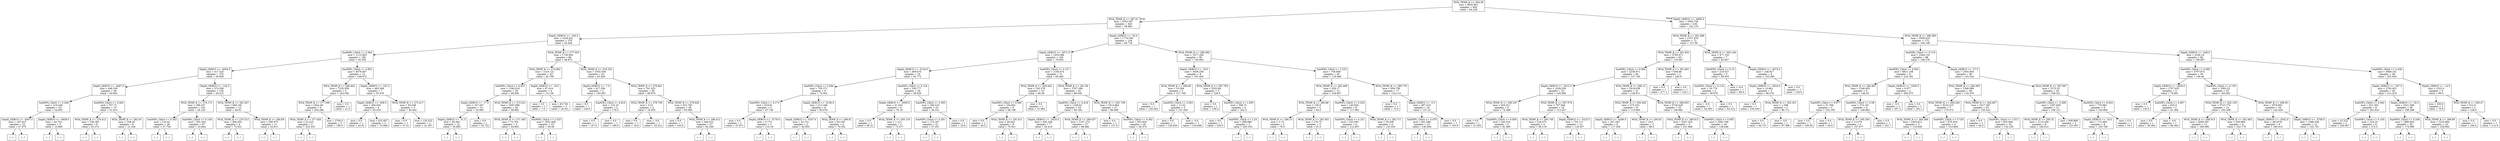 digraph Tree {
node [shape=box] ;
0 [label="WOA_TEMP_K <= 294.36\nmse = 4605.961\nsamples = 664\nvalue = 94.238"] ;
1 [label="WOA_TEMP_K <= 287.61\nmse = 2052.507\nsamples = 420\nvalue = 59.863"] ;
0 -> 1 [labeldistance=2.5, labelangle=45, headlabel="True"] ;
2 [label="Depth_GEBCO <= -100.5\nmse = 1529.432\nsamples = 276\nvalue = 45.404"] ;
1 -> 2 ;
3 [label="SeaWIFs_ChlrA <= 2.364\nmse = 1115.903\nsamples = 190\nvalue = 35.539"] ;
2 -> 3 ;
4 [label="Depth_GEBCO <= -4054.5\nmse = 417.225\nsamples = 178\nvalue = 30.958"] ;
3 -> 4 ;
5 [label="Depth_GEBCO <= -4467.0\nmse = 448.339\nsamples = 40\nvalue = 40.662"] ;
4 -> 5 ;
6 [label="SeaWIFs_ChlrA <= 0.458\nmse = 219.436\nsamples = 25\nvalue = 34.955"] ;
5 -> 6 ;
7 [label="Depth_GEBCO <= -4507.5\nmse = 187.815\nsamples = 22\nvalue = 37.475"] ;
6 -> 7 ;
8 [label="(...)"] ;
7 -> 8 ;
43 [label="(...)"] ;
7 -> 43 ;
48 [label="Depth_GEBCO <= -4939.0\nmse = 44.752\nsamples = 3\nvalue = 15.805"] ;
6 -> 48 ;
49 [label="(...)"] ;
48 -> 49 ;
50 [label="(...)"] ;
48 -> 50 ;
53 [label="SeaWIFs_ChlrA <= 0.264\nmse = 707.72\nsamples = 15\nvalue = 51.814"] ;
5 -> 53 ;
54 [label="WOA_TEMP_K <= 276.412\nmse = 700.365\nsamples = 9\nvalue = 61.372"] ;
53 -> 54 ;
55 [label="(...)"] ;
54 -> 55 ;
64 [label="(...)"] ;
54 -> 64 ;
71 [label="WOA_TEMP_K <= 282.45\nmse = 108.29\nsamples = 6\nvalue = 31.334"] ;
53 -> 71 ;
72 [label="(...)"] ;
71 -> 72 ;
79 [label="(...)"] ;
71 -> 79 ;
82 [label="Depth_GEBCO <= -142.5\nmse = 374.298\nsamples = 138\nvalue = 28.215"] ;
4 -> 82 ;
83 [label="WOA_TEMP_K <= 274.173\nmse = 299.237\nsamples = 123\nvalue = 26.126"] ;
82 -> 83 ;
84 [label="SeaWIFs_ChlrA <= 0.343\nmse = 118.42\nsamples = 26\nvalue = 37.726"] ;
83 -> 84 ;
85 [label="(...)"] ;
84 -> 85 ;
106 [label="(...)"] ;
84 -> 106 ;
131 [label="SeaWIFs_ChlrA <= 0.148\nmse = 301.543\nsamples = 97\nvalue = 22.842"] ;
83 -> 131 ;
132 [label="(...)"] ;
131 -> 132 ;
135 [label="(...)"] ;
131 -> 135 ;
254 [label="WOA_TEMP_K <= 281.857\nmse = 660.191\nsamples = 15\nvalue = 44.61"] ;
82 -> 254 ;
255 [label="WOA_TEMP_K <= 276.513\nmse = 494.655\nsamples = 4\nvalue = 73.651"] ;
254 -> 255 ;
256 [label="(...)"] ;
255 -> 256 ;
259 [label="(...)"] ;
255 -> 259 ;
262 [label="WOA_TEMP_K <= 285.08\nmse = 295.975\nsamples = 11\nvalue = 33.911"] ;
254 -> 262 ;
263 [label="(...)"] ;
262 -> 263 ;
278 [label="(...)"] ;
262 -> 278 ;
279 [label="SeaWIFs_ChlrA <= 2.852\nmse = 6578.067\nsamples = 12\nvalue = 106.672"] ;
3 -> 279 ;
280 [label="WOA_TEMP_K <= 280.462\nmse = 7225.358\nsamples = 5\nvalue = 163.556"] ;
279 -> 280 ;
281 [label="WOA_TEMP_K <= 277.506\nmse = 1824.49\nsamples = 4\nvalue = 204.286"] ;
280 -> 281 ;
282 [label="WOA_TEMP_K <= 277.403\nmse = 22.222\nsamples = 2\nvalue = 223.333"] ;
281 -> 282 ;
283 [label="(...)"] ;
282 -> 283 ;
284 [label="(...)"] ;
282 -> 284 ;
285 [label="mse = 2700.0\nsamples = 2\nvalue = 190.0"] ;
281 -> 285 ;
286 [label="mse = 0.0\nsamples = 1\nvalue = 21.0"] ;
280 -> 286 ;
287 [label="Depth_GEBCO <= -537.5\nmse = 462.309\nsamples = 7\nvalue = 55.476"] ;
279 -> 287 ;
288 [label="Depth_GEBCO <= -638.5\nmse = 456.034\nsamples = 4\nvalue = 65.525"] ;
287 -> 288 ;
289 [label="mse = 0.0\nsamples = 1\nvalue = 42.81"] ;
288 -> 289 ;
290 [label="mse = 423.407\nsamples = 3\nvalue = 70.068"] ;
288 -> 290 ;
291 [label="WOA_TEMP_K <= 273.417\nmse = 93.038\nsamples = 3\nvalue = 40.402"] ;
287 -> 291 ;
292 [label="mse = 0.0\nsamples = 1\nvalue = 37.51"] ;
291 -> 292 ;
293 [label="mse = 120.332\nsamples = 2\nvalue = 41.367"] ;
291 -> 293 ;
294 [label="WOA_TEMP_K <= 277.555\nmse = 1730.904\nsamples = 86\nvalue = 68.872"] ;
2 -> 294 ;
295 [label="WOA_TEMP_K <= 274.062\nmse = 1315.121\nsamples = 43\nvalue = 45.759"] ;
294 -> 295 ;
296 [label="SeaWIFs_ChlrA <= 0.627\nmse = 1340.016\nsamples = 39\nvalue = 49.839"] ;
295 -> 296 ;
297 [label="Depth_GEBCO <= -17.0\nmse = 107.407\nsamples = 13\nvalue = 32.095"] ;
296 -> 297 ;
298 [label="Depth_GEBCO <= -31.5\nmse = 85.945\nsamples = 12\nvalue = 30.893"] ;
297 -> 298 ;
299 [label="(...)"] ;
298 -> 299 ;
304 [label="(...)"] ;
298 -> 304 ;
305 [label="mse = 0.0\nsamples = 1\nvalue = 53.722"] ;
297 -> 305 ;
306 [label="WOA_TEMP_K <= 272.021\nmse = 1697.696\nsamples = 26\nvalue = 58.062"] ;
296 -> 306 ;
307 [label="WOA_TEMP_K <= 271.492\nmse = 72.704\nsamples = 3\nvalue = 44.852"] ;
306 -> 307 ;
308 [label="(...)"] ;
307 -> 308 ;
309 [label="(...)"] ;
307 -> 309 ;
310 [label="SeaWIFs_ChlrA <= 2.525\nmse = 1852.466\nsamples = 23\nvalue = 59.49"] ;
306 -> 310 ;
311 [label="(...)"] ;
310 -> 311 ;
316 [label="(...)"] ;
310 -> 316 ;
317 [label="Depth_GEBCO <= -19.5\nmse = 67.014\nsamples = 4\nvalue = 15.156"] ;
295 -> 317 ;
318 [label="mse = 0.0\nsamples = 1\nvalue = 7.0"] ;
317 -> 318 ;
319 [label="mse = 65.726\nsamples = 3\nvalue = 16.321"] ;
317 -> 319 ;
320 [label="WOA_TEMP_K <= 278.325\nmse = 1002.039\nsamples = 43\nvalue = 93.429"] ;
294 -> 320 ;
321 [label="Depth_GEBCO <= -7.5\nmse = 417.556\nsamples = 3\nvalue = 165.667"] ;
320 -> 321 ;
322 [label="mse = 0.0\nsamples = 1\nvalue = 140.0"] ;
321 -> 322 ;
323 [label="SeaWIFs_ChlrA <= 8.816\nmse = 132.25\nsamples = 2\nvalue = 178.5"] ;
321 -> 323 ;
324 [label="mse = 0.0\nsamples = 1\nvalue = 167.0"] ;
323 -> 324 ;
325 [label="mse = 0.0\nsamples = 1\nvalue = 190.0"] ;
323 -> 325 ;
326 [label="WOA_TEMP_K <= 278.841\nmse = 761.523\nsamples = 40\nvalue = 89.876"] ;
320 -> 326 ;
327 [label="WOA_TEMP_K <= 278.759\nmse = 0.51\nsamples = 2\nvalue = 18.505"] ;
326 -> 327 ;
328 [label="mse = 0.0\nsamples = 1\nvalue = 18.0"] ;
327 -> 328 ;
329 [label="mse = -0.0\nsamples = 1\nvalue = 19.514"] ;
327 -> 329 ;
330 [label="WOA_TEMP_K <= 278.928\nmse = 523.783\nsamples = 38\nvalue = 93.568"] ;
326 -> 330 ;
331 [label="mse = 0.0\nsamples = 1\nvalue = 163.0"] ;
330 -> 331 ;
332 [label="WOA_TEMP_K <= 286.412\nmse = 446.912\nsamples = 37\nvalue = 92.349"] ;
330 -> 332 ;
333 [label="(...)"] ;
332 -> 333 ;
382 [label="(...)"] ;
332 -> 382 ;
383 [label="Depth_GEBCO <= -32.0\nmse = 1770.549\nsamples = 144\nvalue = 90.719"] ;
1 -> 383 ;
384 [label="Depth_GEBCO <= -4571.0\nmse = 1035.066\nsamples = 106\nvalue = 78.054"] ;
383 -> 384 ;
385 [label="Depth_GEBCO <= -5124.0\nmse = 409.675\nsamples = 35\nvalue = 62.772"] ;
384 -> 385 ;
386 [label="SeaWIFs_ChlrA <= 0.284\nmse = 705.371\nsamples = 9\nvalue = 74.562"] ;
385 -> 386 ;
387 [label="SeaWIFs_ChlrA <= 0.173\nmse = 619.81\nsamples = 3\nvalue = 97.738"] ;
386 -> 387 ;
388 [label="mse = 0.0\nsamples = 1\nvalue = 47.971"] ;
387 -> 388 ;
389 [label="Depth_GEBCO <= -5179.0\nmse = 0.775\nsamples = 2\nvalue = 110.18"] ;
387 -> 389 ;
390 [label="(...)"] ;
389 -> 390 ;
391 [label="(...)"] ;
389 -> 391 ;
392 [label="Depth_GEBCO <= -5156.0\nmse = 213.346\nsamples = 6\nvalue = 60.078"] ;
386 -> 392 ;
393 [label="Depth_GEBCO <= -5337.0\nmse = 32.751\nsamples = 2\nvalue = 42.953"] ;
392 -> 393 ;
394 [label="(...)"] ;
393 -> 394 ;
395 [label="(...)"] ;
393 -> 395 ;
396 [label="WOA_TEMP_K <= 289.61\nmse = 40.195\nsamples = 4\nvalue = 70.352"] ;
392 -> 396 ;
397 [label="(...)"] ;
396 -> 397 ;
398 [label="(...)"] ;
396 -> 398 ;
399 [label="SeaWIFs_ChlrA <= 0.124\nmse = 239.777\nsamples = 26\nvalue = 58.629"] ;
385 -> 399 ;
400 [label="Depth_GEBCO <= -5050.0\nmse = 41.542\nsamples = 4\nvalue = 79.16"] ;
399 -> 400 ;
401 [label="mse = 0.0\nsamples = 1\nvalue = 90.21"] ;
400 -> 401 ;
402 [label="WOA_TEMP_K <= 293.135\nmse = 1.121\nsamples = 3\nvalue = 75.477"] ;
400 -> 402 ;
403 [label="(...)"] ;
402 -> 403 ;
406 [label="(...)"] ;
402 -> 406 ;
407 [label="SeaWIFs_ChlrA <= 0.395\nmse = 206.519\nsamples = 22\nvalue = 56.141"] ;
399 -> 407 ;
408 [label="SeaWIFs_ChlrA <= 0.261\nmse = 172.267\nsamples = 21\nvalue = 57.251"] ;
407 -> 408 ;
409 [label="(...)"] ;
408 -> 409 ;
426 [label="(...)"] ;
408 -> 426 ;
449 [label="mse = 0.0\nsamples = 1\nvalue = 20.6"] ;
407 -> 449 ;
450 [label="SeaWIFs_ChlrA <= 0.127\nmse = 1165.674\nsamples = 71\nvalue = 85.064"] ;
384 -> 450 ;
451 [label="WOA_TEMP_K <= 293.942\nmse = 182.278\nsamples = 10\nvalue = 66.29"] ;
450 -> 451 ;
452 [label="SeaWIFs_ChlrA <= 0.082\nmse = 104.691\nsamples = 9\nvalue = 68.748"] ;
451 -> 452 ;
453 [label="mse = 0.0\nsamples = 1\nvalue = 40.5"] ;
452 -> 453 ;
454 [label="WOA_TEMP_K <= 291.811\nmse = 46.642\nsamples = 8\nvalue = 70.921"] ;
452 -> 454 ;
455 [label="(...)"] ;
454 -> 455 ;
456 [label="(...)"] ;
454 -> 456 ;
465 [label="mse = 0.0\nsamples = 1\nvalue = 31.882"] ;
451 -> 465 ;
466 [label="WOA_TEMP_K <= 291.06\nmse = 1257.384\nsamples = 61\nvalue = 88.059"] ;
450 -> 466 ;
467 [label="SeaWIFs_ChlrA <= 0.418\nmse = 1338.62\nsamples = 34\nvalue = 80.194"] ;
466 -> 467 ;
468 [label="Depth_GEBCO <= -1810.5\nmse = 652.356\nsamples = 7\nvalue = 42.419"] ;
467 -> 468 ;
469 [label="(...)"] ;
468 -> 469 ;
478 [label="(...)"] ;
468 -> 478 ;
479 [label="WOA_TEMP_K <= 289.437\nmse = 1107.272\nsamples = 27\nvalue = 88.486"] ;
467 -> 479 ;
480 [label="(...)"] ;
479 -> 480 ;
499 [label="(...)"] ;
479 -> 499 ;
524 [label="WOA_TEMP_K <= 291.749\nmse = 1014.864\nsamples = 27\nvalue = 96.998"] ;
466 -> 524 ;
525 [label="mse = 0.0\nsamples = 1\nvalue = 147.9"] ;
524 -> 525 ;
526 [label="SeaWIFs_ChlrA <= 0.362\nmse = 933.934\nsamples = 26\nvalue = 94.574"] ;
524 -> 526 ;
527 [label="(...)"] ;
526 -> 527 ;
556 [label="(...)"] ;
526 -> 556 ;
569 [label="WOA_TEMP_K <= 289.492\nmse = 1977.294\nsamples = 38\nvalue = 130.993"] ;
383 -> 569 ;
570 [label="Depth_GEBCO <= -18.0\nmse = 4039.259\nsamples = 8\nvalue = 191.405"] ;
569 -> 570 ;
571 [label="WOA_TEMP_K <= 288.06\nmse = 33.284\nsamples = 3\nvalue = 127.748"] ;
570 -> 571 ;
572 [label="mse = 0.0\nsamples = 1\nvalue = 120.545"] ;
571 -> 572 ;
573 [label="SeaWIFs_ChlrA <= 2.503\nmse = 11.02\nsamples = 2\nvalue = 131.349"] ;
571 -> 573 ;
574 [label="mse = 0.0\nsamples = 1\nvalue = 128.029"] ;
573 -> 574 ;
575 [label="mse = -0.0\nsamples = 1\nvalue = 134.669"] ;
573 -> 575 ;
576 [label="WOA_TEMP_K <= 287.783\nmse = 2552.64\nsamples = 5\nvalue = 229.6"] ;
570 -> 576 ;
577 [label="mse = 0.0\nsamples = 1\nvalue = 138.0"] ;
576 -> 577 ;
578 [label="SeaWIFs_ChlrA <= 1.905\nmse = 568.75\nsamples = 4\nvalue = 252.5"] ;
576 -> 578 ;
579 [label="mse = 0.0\nsamples = 1\nvalue = 220.0"] ;
578 -> 579 ;
580 [label="SeaWIFs_ChlrA <= 2.24\nmse = 288.889\nsamples = 3\nvalue = 263.333"] ;
578 -> 580 ;
581 [label="(...)"] ;
580 -> 581 ;
582 [label="(...)"] ;
580 -> 582 ;
583 [label="SeaWIFs_ChlrA <= 2.233\nmse = 756.948\nsamples = 30\nvalue = 119.486"] ;
569 -> 583 ;
584 [label="WOA_TEMP_K <= 292.469\nmse = 429.17\nsamples = 13\nvalue = 104.857"] ;
583 -> 584 ;
585 [label="WOA_TEMP_K <= 290.88\nmse = 195.0\nsamples = 5\nvalue = 84.0"] ;
584 -> 585 ;
586 [label="WOA_TEMP_K <= 290.13\nmse = 0.75\nsamples = 2\nvalue = 76.5"] ;
585 -> 586 ;
587 [label="(...)"] ;
586 -> 587 ;
588 [label="(...)"] ;
586 -> 588 ;
589 [label="WOA_TEMP_K <= 291.851\nmse = 276.75\nsamples = 3\nvalue = 91.5"] ;
585 -> 589 ;
590 [label="(...)"] ;
589 -> 590 ;
591 [label="(...)"] ;
589 -> 591 ;
592 [label="SeaWIFs_ChlrA <= 0.254\nmse = 140.828\nsamples = 8\nvalue = 117.692"] ;
584 -> 592 ;
593 [label="SeaWIFs_ChlrA <= 0.231\nmse = 163.265\nsamples = 4\nvalue = 112.857"] ;
592 -> 593 ;
594 [label="(...)"] ;
593 -> 594 ;
595 [label="(...)"] ;
593 -> 595 ;
596 [label="WOA_TEMP_K <= 292.711\nmse = 55.556\nsamples = 4\nvalue = 123.333"] ;
592 -> 596 ;
597 [label="(...)"] ;
596 -> 597 ;
600 [label="(...)"] ;
596 -> 600 ;
601 [label="WOA_TEMP_K <= 289.776\nmse = 656.736\nsamples = 17\nvalue = 134.114"] ;
583 -> 601 ;
602 [label="mse = 0.0\nsamples = 1\nvalue = 72.0"] ;
601 -> 602 ;
603 [label="Depth_GEBCO <= -3.5\nmse = 487.019\nsamples = 16\nvalue = 137.22"] ;
601 -> 603 ;
604 [label="SeaWIFs_ChlrA <= 4.478\nmse = 401.588\nsamples = 15\nvalue = 140.956"] ;
603 -> 604 ;
605 [label="(...)"] ;
604 -> 605 ;
618 [label="(...)"] ;
604 -> 618 ;
631 [label="mse = 0.0\nsamples = 1\nvalue = 103.6"] ;
603 -> 631 ;
632 [label="Depth_GEBCO <= -4060.0\nmse = 3565.758\nsamples = 244\nvalue = 152.118"] ;
0 -> 632 [labeldistance=2.5, labelangle=-45, headlabel="False"] ;
633 [label="WOA_TEMP_K <= 301.688\nmse = 2757.878\nsamples = 72\nvalue = 127.09"] ;
632 -> 633 ;
634 [label="WOA_TEMP_K <= 301.652\nmse = 2765.971\nsamples = 65\nvalue = 133.067"] ;
633 -> 634 ;
635 [label="SeaWIFs_ChlrA <= 0.084\nmse = 2236.971\nsamples = 63\nvalue = 127.745"] ;
634 -> 635 ;
636 [label="Depth_GEBCO <= -5513.5\nmse = 1028.259\nsamples = 22\nvalue = 104.099"] ;
635 -> 636 ;
637 [label="WOA_TEMP_K <= 295.207\nmse = 620.911\nsamples = 6\nvalue = 74.368"] ;
636 -> 637 ;
638 [label="mse = 0.0\nsamples = 1\nvalue = 21.053"] ;
637 -> 638 ;
639 [label="SeaWIFs_ChlrA <= 0.056\nmse = 245.519\nsamples = 5\nvalue = 81.985"] ;
637 -> 639 ;
640 [label="(...)"] ;
639 -> 640 ;
643 [label="(...)"] ;
639 -> 643 ;
646 [label="WOA_TEMP_K <= 297.074\nmse = 797.944\nsamples = 16\nvalue = 113.247"] ;
636 -> 646 ;
647 [label="WOA_TEMP_K <= 295.749\nmse = 516.572\nsamples = 4\nvalue = 96.119"] ;
646 -> 647 ;
648 [label="(...)"] ;
647 -> 648 ;
651 [label="(...)"] ;
647 -> 651 ;
654 [label="Depth_GEBCO <= -5225.5\nmse = 753.711\nsamples = 12\nvalue = 119.557"] ;
646 -> 654 ;
655 [label="(...)"] ;
654 -> 655 ;
660 [label="(...)"] ;
654 -> 660 ;
677 [label="WOA_TEMP_K <= 296.13\nmse = 2419.038\nsamples = 41\nvalue = 138.911"] ;
635 -> 677 ;
678 [label="WOA_TEMP_K <= 295.462\nmse = 275.233\nsamples = 8\nvalue = 110.663"] ;
677 -> 678 ;
679 [label="Depth_GEBCO <= -4299.0\nmse = 247.282\nsamples = 6\nvalue = 117.328"] ;
678 -> 679 ;
680 [label="(...)"] ;
679 -> 680 ;
687 [label="(...)"] ;
679 -> 687 ;
690 [label="WOA_TEMP_K <= 295.63\nmse = 24.0\nsamples = 2\nvalue = 96.0"] ;
678 -> 690 ;
691 [label="(...)"] ;
690 -> 691 ;
692 [label="(...)"] ;
690 -> 692 ;
693 [label="WOA_TEMP_K <= 296.935\nmse = 2738.429\nsamples = 33\nvalue = 146.982"] ;
677 -> 693 ;
694 [label="WOA_TEMP_K <= 296.913\nmse = 2297.225\nsamples = 3\nvalue = 231.988"] ;
693 -> 694 ;
695 [label="(...)"] ;
694 -> 695 ;
698 [label="(...)"] ;
694 -> 698 ;
699 [label="SeaWIFs_ChlrA <= 0.565\nmse = 2003.786\nsamples = 30\nvalue = 138.648"] ;
693 -> 699 ;
700 [label="(...)"] ;
699 -> 700 ;
757 [label="(...)"] ;
699 -> 757 ;
758 [label="WOA_TEMP_K <= 301.661\nmse = 648.96\nsamples = 2\nvalue = 245.9"] ;
634 -> 758 ;
759 [label="mse = 0.0\nsamples = 1\nvalue = 277.1"] ;
758 -> 759 ;
760 [label="mse = 0.0\nsamples = 1\nvalue = 225.1"] ;
758 -> 760 ;
761 [label="WOA_TEMP_K <= 302.148\nmse = 477.102\nsamples = 7\nvalue = 82.857"] ;
633 -> 761 ;
762 [label="SeaWIFs_ChlrA <= 0.13\nmse = 219.527\nsamples = 3\nvalue = 69.053"] ;
761 -> 762 ;
763 [label="SeaWIFs_ChlrA <= 0.118\nmse = 18.779\nsamples = 2\nvalue = 58.879"] ;
762 -> 763 ;
764 [label="mse = -0.0\nsamples = 1\nvalue = 54.545"] ;
763 -> 764 ;
765 [label="mse = 0.0\nsamples = 1\nvalue = 63.212"] ;
763 -> 765 ;
766 [label="mse = -0.0\nsamples = 1\nvalue = 89.4"] ;
762 -> 766 ;
767 [label="Depth_GEBCO <= -4574.0\nmse = 148.817\nsamples = 4\nvalue = 103.565"] ;
761 -> 767 ;
768 [label="Depth_GEBCO <= -5816.0\nmse = 10.861\nsamples = 3\nvalue = 98.278"] ;
767 -> 768 ;
769 [label="mse = 0.0\nsamples = 1\nvalue = 104.545"] ;
768 -> 769 ;
770 [label="WOA_TEMP_K <= 302.301\nmse = 1.298\nsamples = 2\nvalue = 96.711"] ;
768 -> 770 ;
771 [label="mse = 0.0\nsamples = 1\nvalue = 94.737"] ;
770 -> 771 ;
772 [label="mse = -0.0\nsamples = 1\nvalue = 97.368"] ;
770 -> 772 ;
773 [label="mse = 0.0\nsamples = 1\nvalue = 130.0"] ;
767 -> 773 ;
774 [label="WOA_TEMP_K <= 298.385\nmse = 3508.916\nsamples = 172\nvalue = 164.109"] ;
632 -> 774 ;
775 [label="SeaWIFs_ChlrA <= 0.119\nmse = 2344.133\nsamples = 88\nvalue = 148.276"] ;
774 -> 775 ;
776 [label="SeaWIFs_ChlrA <= 0.094\nmse = 6831.108\nsamples = 8\nvalue = 210.182"] ;
775 -> 776 ;
777 [label="WOA_TEMP_K <= 294.801\nmse = 1248.403\nsamples = 6\nvalue = 146.52"] ;
776 -> 777 ;
778 [label="SeaWIFs_ChlrA <= 0.077\nmse = 51.768\nsamples = 2\nvalue = 102.195"] ;
777 -> 778 ;
779 [label="mse = 0.0\nsamples = 1\nvalue = 109.39"] ;
778 -> 779 ;
780 [label="mse = 0.0\nsamples = 1\nvalue = 95.0"] ;
778 -> 780 ;
781 [label="SeaWIFs_ChlrA <= 0.08\nmse = 373.191\nsamples = 4\nvalue = 168.682"] ;
777 -> 781 ;
782 [label="WOA_TEMP_K <= 295.294\nmse = 13.074\nsamples = 3\nvalue = 157.677"] ;
781 -> 782 ;
783 [label="(...)"] ;
782 -> 783 ;
784 [label="(...)"] ;
782 -> 784 ;
787 [label="mse = 0.0\nsamples = 1\nvalue = 201.7"] ;
781 -> 787 ;
788 [label="Depth_GEBCO <= -3500.5\nmse = 6.977\nsamples = 2\nvalue = 305.675"] ;
776 -> 788 ;
789 [label="mse = -0.0\nsamples = 1\nvalue = 307.2"] ;
788 -> 789 ;
790 [label="mse = 0.0\nsamples = 1\nvalue = 301.1"] ;
788 -> 790 ;
791 [label="Depth_GEBCO <= -27.5\nmse = 1654.064\nsamples = 80\nvalue = 143.324"] ;
775 -> 791 ;
792 [label="WOA_TEMP_K <= 294.585\nmse = 1368.589\nsamples = 60\nvalue = 134.379"] ;
791 -> 792 ;
793 [label="WOA_TEMP_K <= 294.429\nmse = 3210.215\nsamples = 7\nvalue = 170.373"] ;
792 -> 793 ;
794 [label="WOA_TEMP_K <= 294.389\nmse = 1405.612\nsamples = 3\nvalue = 119.828"] ;
793 -> 794 ;
795 [label="(...)"] ;
794 -> 795 ;
796 [label="(...)"] ;
794 -> 796 ;
797 [label="SeaWIFs_ChlrA <= 0.729\nmse = 975.034\nsamples = 4\nvalue = 210.809"] ;
793 -> 797 ;
798 [label="(...)"] ;
797 -> 798 ;
801 [label="(...)"] ;
797 -> 801 ;
802 [label="WOA_TEMP_K <= 294.667\nmse = 1017.587\nsamples = 53\nvalue = 130.522"] ;
792 -> 802 ;
803 [label="mse = 0.0\nsamples = 1\nvalue = 62.0"] ;
802 -> 803 ;
804 [label="SeaWIFs_ChlrA <= 3.511\nmse = 925.094\nsamples = 52\nvalue = 132.193"] ;
802 -> 804 ;
805 [label="(...)"] ;
804 -> 805 ;
888 [label="(...)"] ;
804 -> 888 ;
891 [label="WOA_TEMP_K <= 297.097\nmse = 1575.32\nsamples = 20\nvalue = 169.321"] ;
791 -> 891 ;
892 [label="SeaWIFs_ChlrA <= 3.268\nmse = 1297.849\nsamples = 11\nvalue = 189.121"] ;
891 -> 892 ;
893 [label="WOA_TEMP_K <= 295.32\nmse = 1115.426\nsamples = 9\nvalue = 182.612"] ;
892 -> 893 ;
894 [label="(...)"] ;
893 -> 894 ;
897 [label="(...)"] ;
893 -> 897 ;
904 [label="mse = 938.889\nsamples = 2\nvalue = 221.667"] ;
892 -> 904 ;
905 [label="SeaWIFs_ChlrA <= 8.454\nmse = 779.982\nsamples = 9\nvalue = 143.864"] ;
891 -> 905 ;
906 [label="Depth_GEBCO <= -16.5\nmse = 172.485\nsamples = 8\nvalue = 150.769"] ;
905 -> 906 ;
907 [label="(...)"] ;
906 -> 907 ;
912 [label="(...)"] ;
906 -> 912 ;
915 [label="mse = 0.0\nsamples = 1\nvalue = 54.1"] ;
905 -> 915 ;
916 [label="Depth_GEBCO <= -428.0\nmse = 4194.19\nsamples = 84\nvalue = 180.807"] ;
774 -> 916 ;
917 [label="SeaWIFs_ChlrA <= 0.082\nmse = 3707.872\nsamples = 36\nvalue = 156.44"] ;
916 -> 917 ;
918 [label="Depth_GEBCO <= -3004.0\nmse = 1757.025\nsamples = 3\nvalue = 79.091"] ;
917 -> 918 ;
919 [label="mse = 0.0\nsamples = 1\nvalue = 150.0"] ;
918 -> 919 ;
920 [label="SeaWIFs_ChlrA <= 0.067\nmse = 625.0\nsamples = 2\nvalue = 61.364"] ;
918 -> 920 ;
921 [label="mse = 0.0\nsamples = 1\nvalue = 36.364"] ;
920 -> 921 ;
922 [label="mse = -0.0\nsamples = 1\nvalue = 86.364"] ;
920 -> 922 ;
923 [label="SeaWIFs_ChlrA <= 0.155\nmse = 3283.25\nsamples = 33\nvalue = 163.601"] ;
917 -> 923 ;
924 [label="WOA_TEMP_K <= 302.159\nmse = 3723.774\nsamples = 15\nvalue = 194.399"] ;
923 -> 924 ;
925 [label="WOA_TEMP_K <= 299.915\nmse = 4285.287\nsamples = 11\nvalue = 180.006"] ;
924 -> 925 ;
926 [label="(...)"] ;
925 -> 926 ;
931 [label="(...)"] ;
925 -> 931 ;
946 [label="WOA_TEMP_K <= 302.492\nmse = 200.968\nsamples = 4\nvalue = 232.779"] ;
924 -> 946 ;
947 [label="(...)"] ;
946 -> 947 ;
950 [label="(...)"] ;
946 -> 950 ;
951 [label="WOA_TEMP_K <= 298.93\nmse = 1879.991\nsamples = 18\nvalue = 142.428"] ;
923 -> 951 ;
952 [label="Depth_GEBCO <= -3542.0\nmse = 283.878\nsamples = 6\nvalue = 180.013"] ;
951 -> 952 ;
953 [label="(...)"] ;
952 -> 953 ;
954 [label="(...)"] ;
952 -> 954 ;
959 [label="Depth_GEBCO <= -3759.5\nmse = 1588.528\nsamples = 12\nvalue = 122.741"] ;
951 -> 959 ;
960 [label="(...)"] ;
959 -> 960 ;
961 [label="(...)"] ;
959 -> 961 ;
982 [label="SeaWIFs_ChlrA <= 2.436\nmse = 3668.161\nsamples = 48\nvalue = 201.643"] ;
916 -> 982 ;
983 [label="Depth_GEBCO <= -207.5\nmse = 2792.651\nsamples = 44\nvalue = 211.419"] ;
982 -> 983 ;
984 [label="SeaWIFs_ChlrA <= 0.062\nmse = 621.302\nsamples = 8\nvalue = 261.923"] ;
983 -> 984 ;
985 [label="mse = 22.222\nsamples = 2\nvalue = 226.667"] ;
984 -> 985 ;
986 [label="SeaWIFs_ChlrA <= 0.193\nmse = 316.25\nsamples = 6\nvalue = 272.5"] ;
984 -> 986 ;
987 [label="(...)"] ;
986 -> 987 ;
988 [label="(...)"] ;
986 -> 988 ;
993 [label="Depth_GEBCO <= -18.5\nmse = 2521.596\nsamples = 36\nvalue = 198.288"] ;
983 -> 993 ;
994 [label="SeaWIFs_ChlrA <= 0.338\nmse = 1980.853\nsamples = 26\nvalue = 179.099"] ;
993 -> 994 ;
995 [label="(...)"] ;
994 -> 995 ;
1002 [label="(...)"] ;
994 -> 1002 ;
1019 [label="WOA_TEMP_K <= 298.89\nmse = 1225.684\nsamples = 10\nvalue = 239.062"] ;
993 -> 1019 ;
1020 [label="(...)"] ;
1019 -> 1020 ;
1021 [label="(...)"] ;
1019 -> 1021 ;
1028 [label="Depth_GEBCO <= -14.5\nmse = 1322.0\nsamples = 4\nvalue = 99.0"] ;
982 -> 1028 ;
1029 [label="mse = 450.0\nsamples = 2\nvalue = 70.0"] ;
1028 -> 1029 ;
1030 [label="WOA_TEMP_K <= 300.47\nmse = 512.0\nsamples = 2\nvalue = 128.0"] ;
1028 -> 1030 ;
1031 [label="mse = 0.0\nsamples = 1\nvalue = 160.0"] ;
1030 -> 1031 ;
1032 [label="mse = 0.0\nsamples = 1\nvalue = 112.0"] ;
1030 -> 1032 ;
}